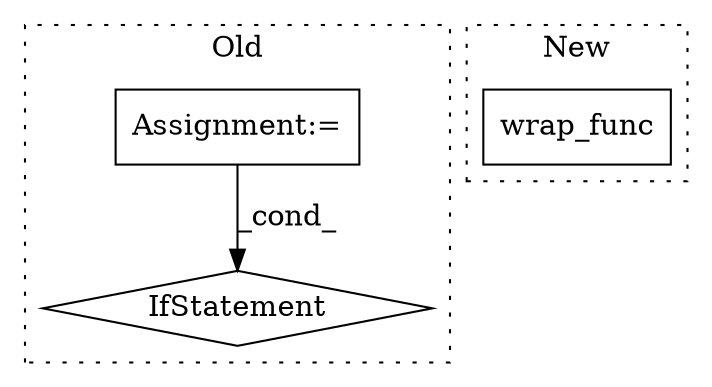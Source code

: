 digraph G {
subgraph cluster0 {
1 [label="IfStatement" a="25" s="10373,10424" l="4,2" shape="diamond"];
3 [label="Assignment:=" a="7" s="10185" l="1" shape="box"];
label = "Old";
style="dotted";
}
subgraph cluster1 {
2 [label="wrap_func" a="32" s="12588,12607" l="10,1" shape="box"];
label = "New";
style="dotted";
}
3 -> 1 [label="_cond_"];
}
